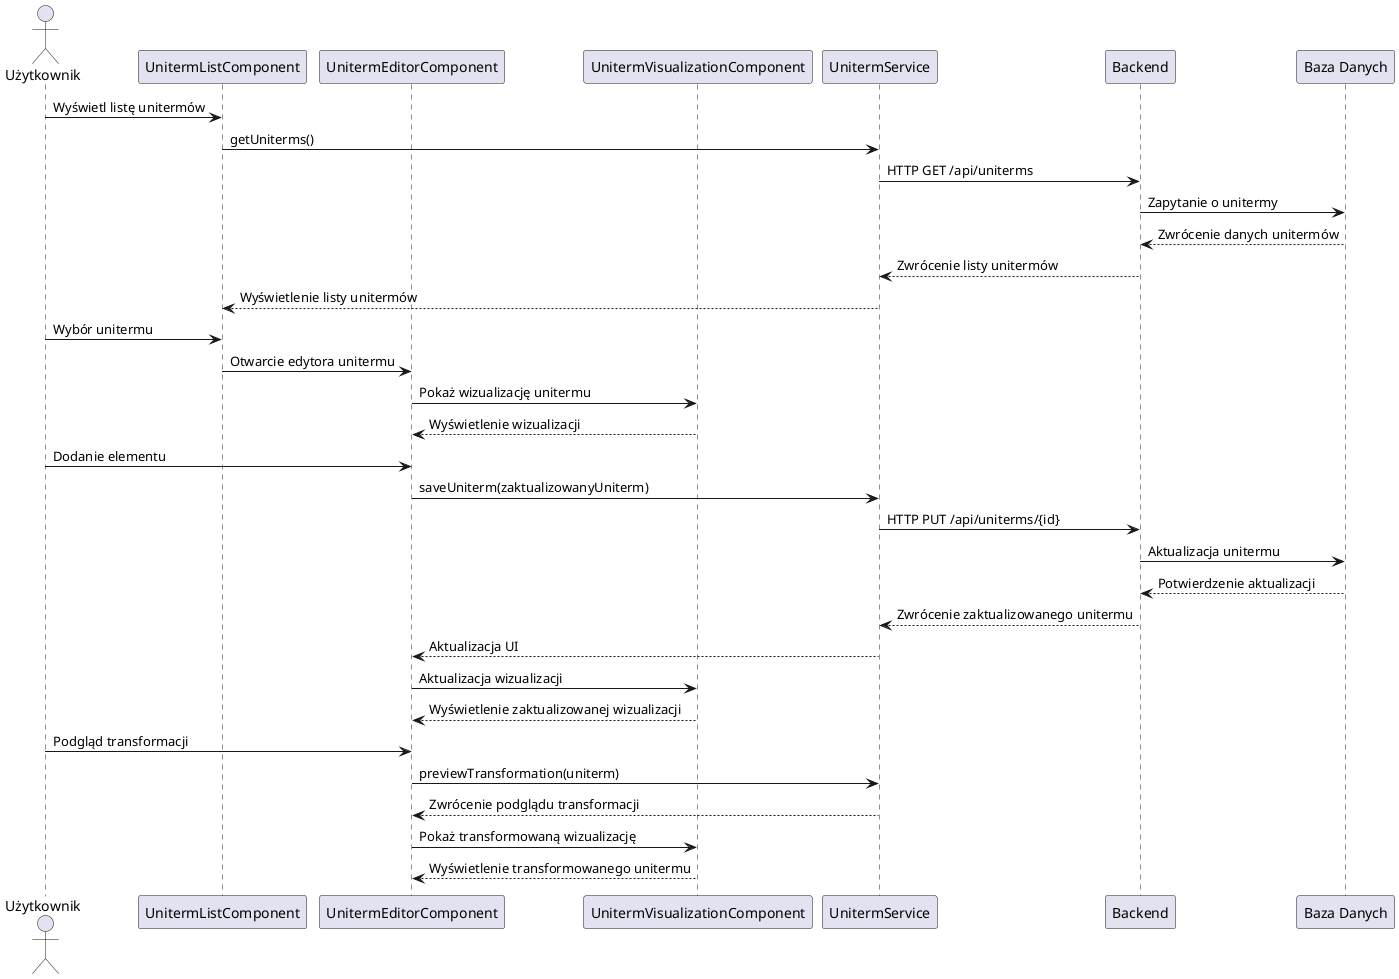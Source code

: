 @startuml
actor Użytkownik
participant "UnitermListComponent" as ULC
participant "UnitermEditorComponent" as UEC
participant "UnitermVisualizationComponent" as UVC
participant "UnitermService" as US
participant "Backend" as BE
participant "Baza Danych" as DB

Użytkownik -> ULC: Wyświetl listę unitermów
ULC -> US: getUniterms()
US -> BE: HTTP GET /api/uniterms
BE -> DB: Zapytanie o unitermy
DB --> BE: Zwrócenie danych unitermów
BE --> US: Zwrócenie listy unitermów
US --> ULC: Wyświetlenie listy unitermów

Użytkownik -> ULC: Wybór unitermu
ULC -> UEC: Otwarcie edytora unitermu
UEC -> UVC: Pokaż wizualizację unitermu
UVC --> UEC: Wyświetlenie wizualizacji

Użytkownik -> UEC: Dodanie elementu
UEC -> US: saveUniterm(zaktualizowanyUniterm)
US -> BE: HTTP PUT /api/uniterms/{id}
BE -> DB: Aktualizacja unitermu
DB --> BE: Potwierdzenie aktualizacji
BE --> US: Zwrócenie zaktualizowanego unitermu
US --> UEC: Aktualizacja UI
UEC -> UVC: Aktualizacja wizualizacji
UVC --> UEC: Wyświetlenie zaktualizowanej wizualizacji

Użytkownik -> UEC: Podgląd transformacji
UEC -> US: previewTransformation(uniterm)
US --> UEC: Zwrócenie podglądu transformacji
UEC -> UVC: Pokaż transformowaną wizualizację
UVC --> UEC: Wyświetlenie transformowanego unitermu
@enduml
